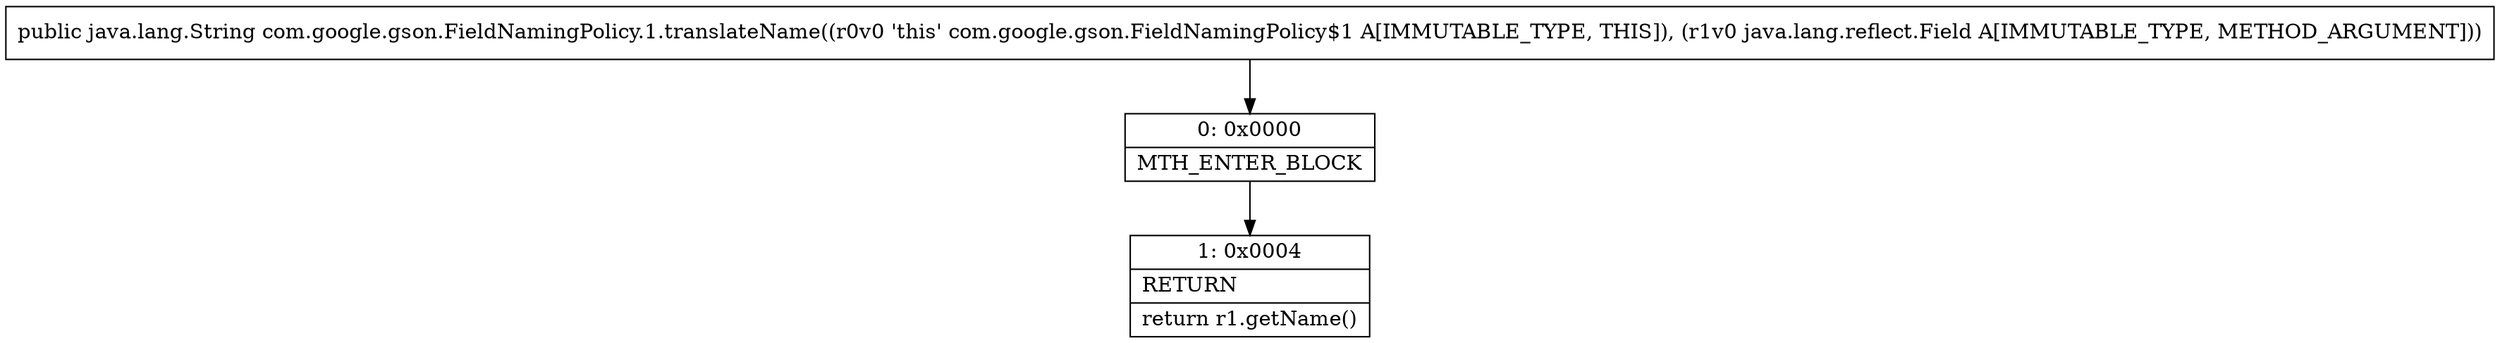 digraph "CFG forcom.google.gson.FieldNamingPolicy.1.translateName(Ljava\/lang\/reflect\/Field;)Ljava\/lang\/String;" {
Node_0 [shape=record,label="{0\:\ 0x0000|MTH_ENTER_BLOCK\l}"];
Node_1 [shape=record,label="{1\:\ 0x0004|RETURN\l|return r1.getName()\l}"];
MethodNode[shape=record,label="{public java.lang.String com.google.gson.FieldNamingPolicy.1.translateName((r0v0 'this' com.google.gson.FieldNamingPolicy$1 A[IMMUTABLE_TYPE, THIS]), (r1v0 java.lang.reflect.Field A[IMMUTABLE_TYPE, METHOD_ARGUMENT])) }"];
MethodNode -> Node_0;
Node_0 -> Node_1;
}

